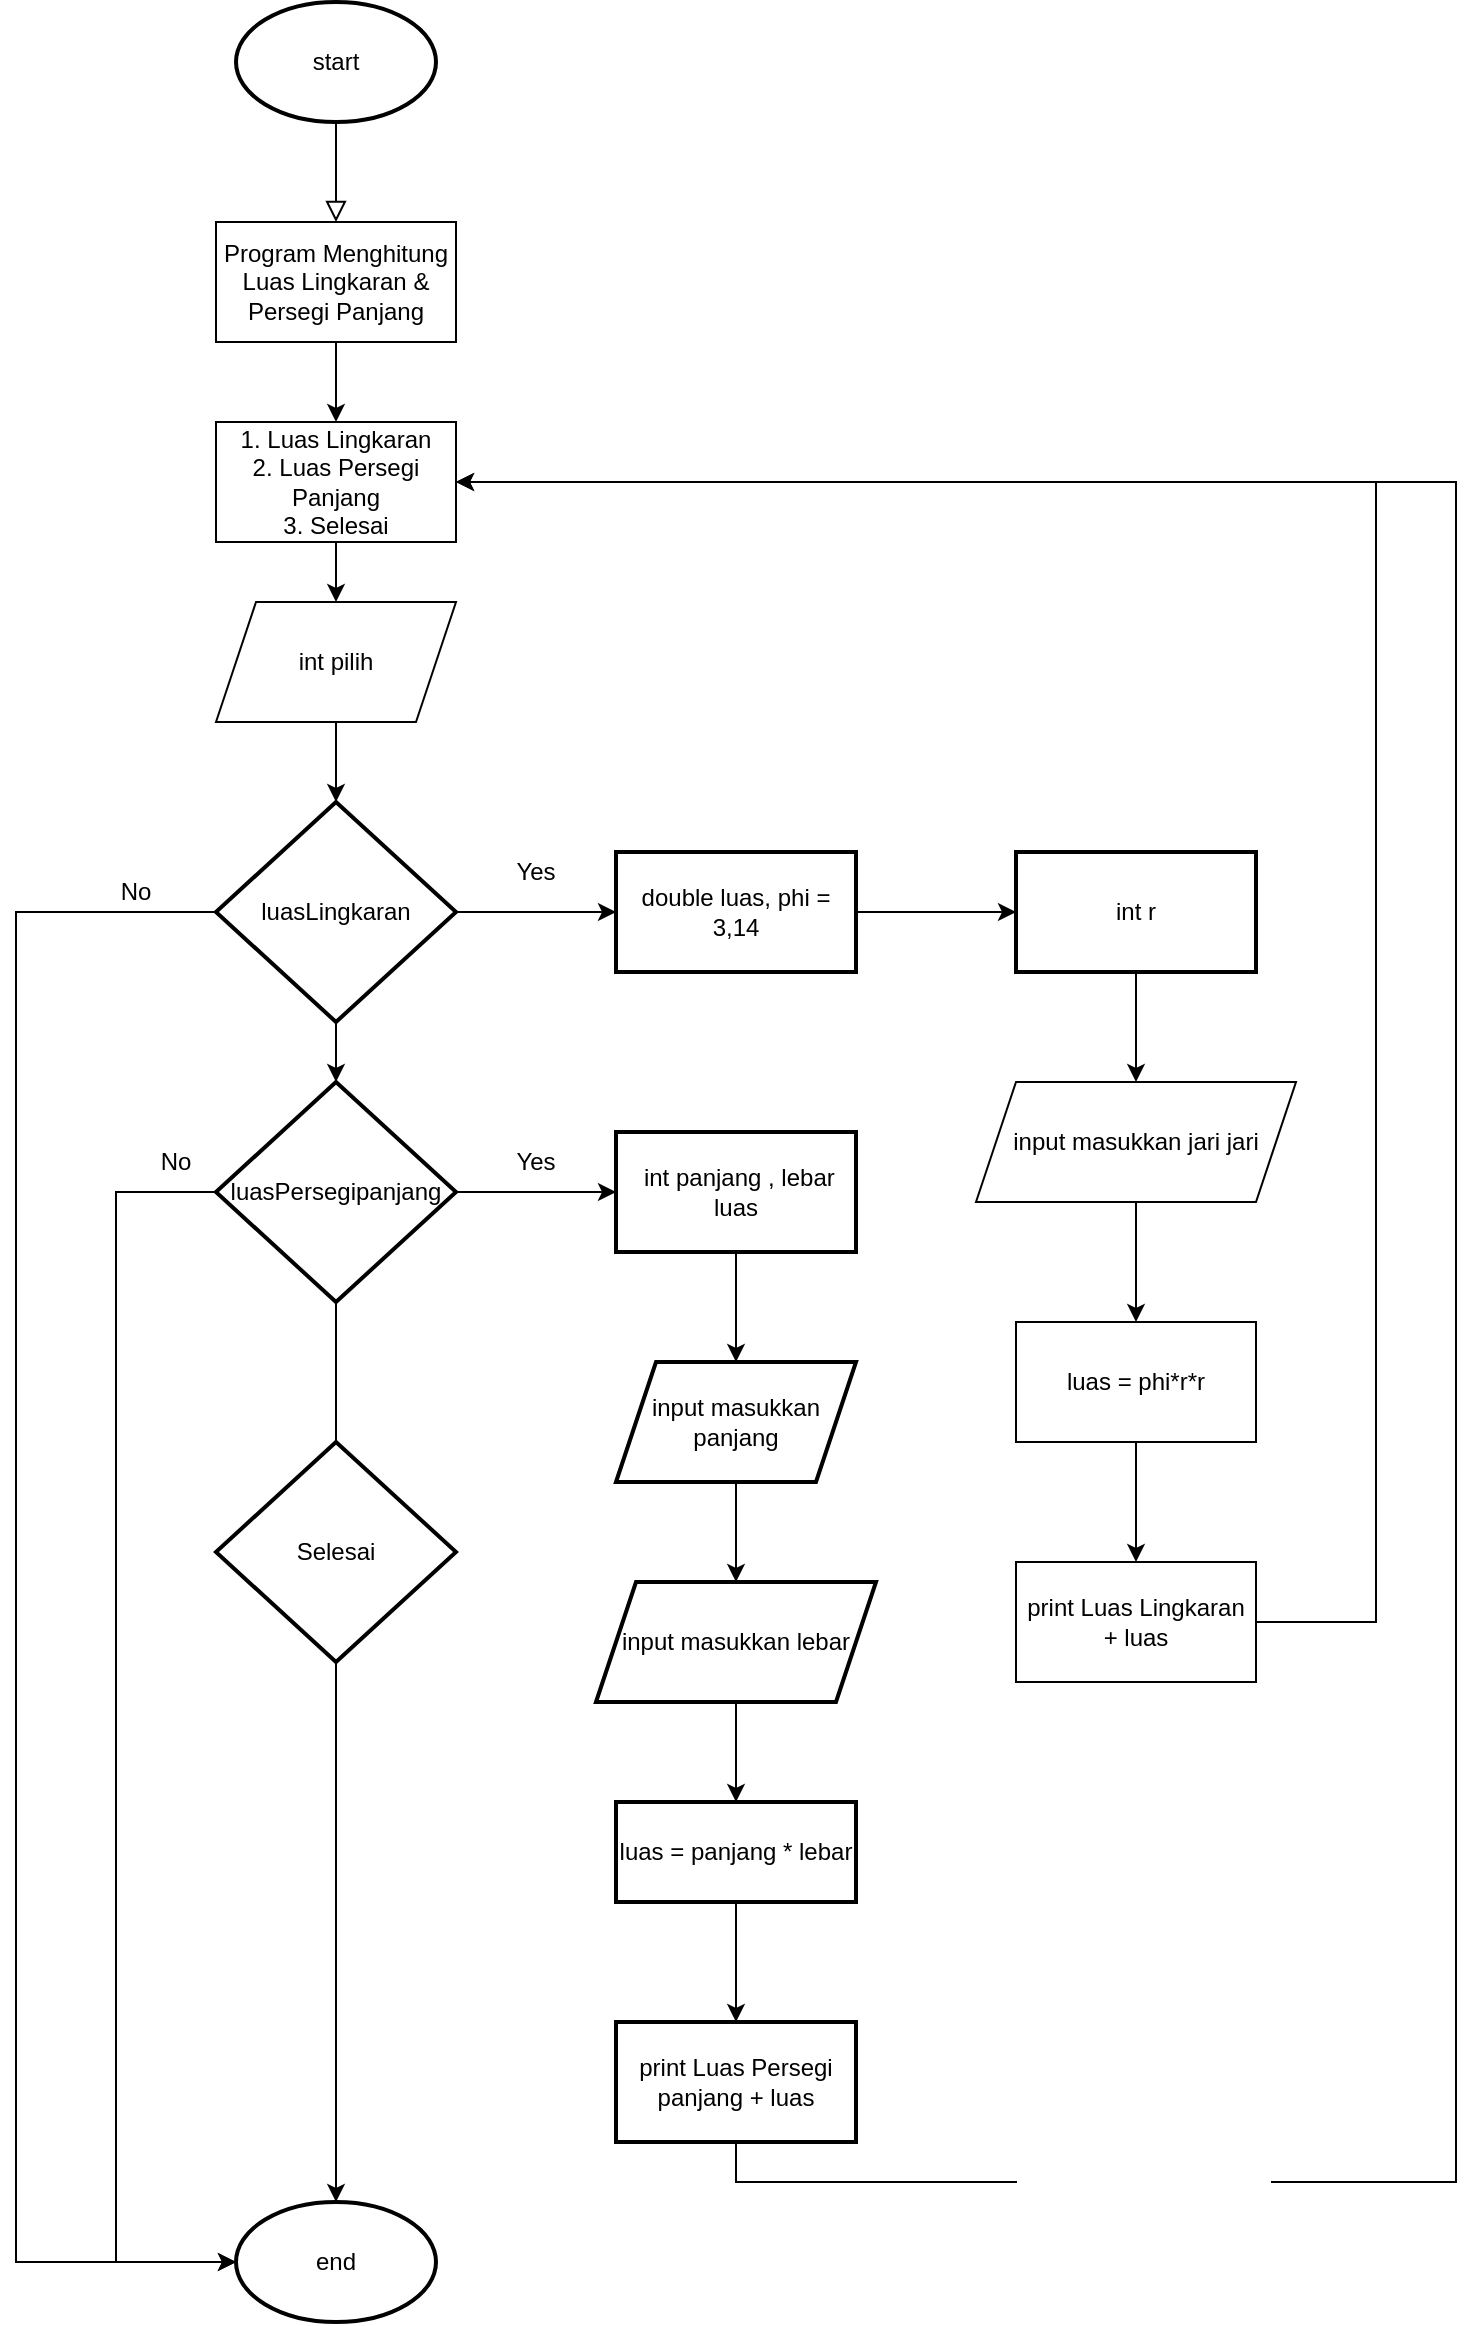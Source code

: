 <mxfile version="20.7.4" type="github">
  <diagram id="C5RBs43oDa-KdzZeNtuy" name="Page-1">
    <mxGraphModel dx="1050" dy="581" grid="1" gridSize="10" guides="1" tooltips="1" connect="1" arrows="1" fold="1" page="1" pageScale="1" pageWidth="827" pageHeight="1169" math="0" shadow="0">
      <root>
        <mxCell id="WIyWlLk6GJQsqaUBKTNV-0" />
        <mxCell id="WIyWlLk6GJQsqaUBKTNV-1" parent="WIyWlLk6GJQsqaUBKTNV-0" />
        <mxCell id="WIyWlLk6GJQsqaUBKTNV-2" value="" style="rounded=0;html=1;jettySize=auto;orthogonalLoop=1;fontSize=11;endArrow=block;endFill=0;endSize=8;strokeWidth=1;shadow=0;labelBackgroundColor=none;edgeStyle=orthogonalEdgeStyle;" parent="WIyWlLk6GJQsqaUBKTNV-1" edge="1">
          <mxGeometry relative="1" as="geometry">
            <mxPoint x="220" y="120" as="sourcePoint" />
            <mxPoint x="220" y="170" as="targetPoint" />
          </mxGeometry>
        </mxCell>
        <mxCell id="Haho5-h-Vpsg39bjOvO1-0" value="start" style="strokeWidth=2;html=1;shape=mxgraph.flowchart.start_1;whiteSpace=wrap;" vertex="1" parent="WIyWlLk6GJQsqaUBKTNV-1">
          <mxGeometry x="170" y="60" width="100" height="60" as="geometry" />
        </mxCell>
        <mxCell id="Haho5-h-Vpsg39bjOvO1-11" style="edgeStyle=orthogonalEdgeStyle;rounded=0;orthogonalLoop=1;jettySize=auto;html=1;exitX=0.5;exitY=1;exitDx=0;exitDy=0;entryX=0.5;entryY=0;entryDx=0;entryDy=0;entryPerimeter=0;" edge="1" parent="WIyWlLk6GJQsqaUBKTNV-1" source="Haho5-h-Vpsg39bjOvO1-2" target="Haho5-h-Vpsg39bjOvO1-10">
          <mxGeometry relative="1" as="geometry" />
        </mxCell>
        <mxCell id="Haho5-h-Vpsg39bjOvO1-2" value="int pilih" style="shape=parallelogram;perimeter=parallelogramPerimeter;whiteSpace=wrap;html=1;fixedSize=1;" vertex="1" parent="WIyWlLk6GJQsqaUBKTNV-1">
          <mxGeometry x="160" y="360" width="120" height="60" as="geometry" />
        </mxCell>
        <mxCell id="Haho5-h-Vpsg39bjOvO1-5" style="edgeStyle=orthogonalEdgeStyle;rounded=0;orthogonalLoop=1;jettySize=auto;html=1;exitX=0.5;exitY=1;exitDx=0;exitDy=0;entryX=0.5;entryY=0;entryDx=0;entryDy=0;" edge="1" parent="WIyWlLk6GJQsqaUBKTNV-1" source="Haho5-h-Vpsg39bjOvO1-3" target="Haho5-h-Vpsg39bjOvO1-4">
          <mxGeometry relative="1" as="geometry" />
        </mxCell>
        <mxCell id="Haho5-h-Vpsg39bjOvO1-3" value="Program Menghitung Luas Lingkaran &amp;amp; Persegi Panjang" style="rounded=0;whiteSpace=wrap;html=1;" vertex="1" parent="WIyWlLk6GJQsqaUBKTNV-1">
          <mxGeometry x="160" y="170" width="120" height="60" as="geometry" />
        </mxCell>
        <mxCell id="Haho5-h-Vpsg39bjOvO1-7" style="edgeStyle=orthogonalEdgeStyle;rounded=0;orthogonalLoop=1;jettySize=auto;html=1;exitX=0.5;exitY=1;exitDx=0;exitDy=0;" edge="1" parent="WIyWlLk6GJQsqaUBKTNV-1" source="Haho5-h-Vpsg39bjOvO1-4">
          <mxGeometry relative="1" as="geometry">
            <mxPoint x="220" y="330" as="targetPoint" />
          </mxGeometry>
        </mxCell>
        <mxCell id="Haho5-h-Vpsg39bjOvO1-9" style="edgeStyle=orthogonalEdgeStyle;rounded=0;orthogonalLoop=1;jettySize=auto;html=1;exitX=0.5;exitY=1;exitDx=0;exitDy=0;entryX=0.5;entryY=0;entryDx=0;entryDy=0;" edge="1" parent="WIyWlLk6GJQsqaUBKTNV-1" source="Haho5-h-Vpsg39bjOvO1-4" target="Haho5-h-Vpsg39bjOvO1-2">
          <mxGeometry relative="1" as="geometry" />
        </mxCell>
        <mxCell id="Haho5-h-Vpsg39bjOvO1-4" value="1. Luas Lingkaran&lt;br&gt;2. Luas Persegi Panjang&lt;br&gt;3. Selesai" style="rounded=0;whiteSpace=wrap;html=1;" vertex="1" parent="WIyWlLk6GJQsqaUBKTNV-1">
          <mxGeometry x="160" y="270" width="120" height="60" as="geometry" />
        </mxCell>
        <mxCell id="Haho5-h-Vpsg39bjOvO1-13" value="" style="edgeStyle=orthogonalEdgeStyle;rounded=0;orthogonalLoop=1;jettySize=auto;html=1;" edge="1" parent="WIyWlLk6GJQsqaUBKTNV-1" source="Haho5-h-Vpsg39bjOvO1-10">
          <mxGeometry relative="1" as="geometry">
            <mxPoint x="220" y="600" as="targetPoint" />
          </mxGeometry>
        </mxCell>
        <mxCell id="Haho5-h-Vpsg39bjOvO1-18" value="" style="edgeStyle=orthogonalEdgeStyle;rounded=0;orthogonalLoop=1;jettySize=auto;html=1;" edge="1" parent="WIyWlLk6GJQsqaUBKTNV-1" source="Haho5-h-Vpsg39bjOvO1-10" target="Haho5-h-Vpsg39bjOvO1-17">
          <mxGeometry relative="1" as="geometry" />
        </mxCell>
        <mxCell id="Haho5-h-Vpsg39bjOvO1-46" style="edgeStyle=orthogonalEdgeStyle;rounded=0;orthogonalLoop=1;jettySize=auto;html=1;entryX=0;entryY=0.5;entryDx=0;entryDy=0;entryPerimeter=0;" edge="1" parent="WIyWlLk6GJQsqaUBKTNV-1" source="Haho5-h-Vpsg39bjOvO1-10" target="Haho5-h-Vpsg39bjOvO1-42">
          <mxGeometry x="0.028" y="-11" relative="1" as="geometry">
            <Array as="points">
              <mxPoint x="60" y="515" />
              <mxPoint x="60" y="1190" />
            </Array>
            <mxPoint x="1" y="-5" as="offset" />
          </mxGeometry>
        </mxCell>
        <mxCell id="Haho5-h-Vpsg39bjOvO1-10" value="luasLingkaran" style="strokeWidth=2;html=1;shape=mxgraph.flowchart.decision;whiteSpace=wrap;" vertex="1" parent="WIyWlLk6GJQsqaUBKTNV-1">
          <mxGeometry x="160" y="460" width="120" height="110" as="geometry" />
        </mxCell>
        <mxCell id="Haho5-h-Vpsg39bjOvO1-30" value="" style="edgeStyle=orthogonalEdgeStyle;rounded=0;orthogonalLoop=1;jettySize=auto;html=1;" edge="1" parent="WIyWlLk6GJQsqaUBKTNV-1" source="Haho5-h-Vpsg39bjOvO1-14" target="Haho5-h-Vpsg39bjOvO1-29">
          <mxGeometry relative="1" as="geometry" />
        </mxCell>
        <mxCell id="Haho5-h-Vpsg39bjOvO1-41" style="edgeStyle=orthogonalEdgeStyle;rounded=0;orthogonalLoop=1;jettySize=auto;html=1;" edge="1" parent="WIyWlLk6GJQsqaUBKTNV-1" source="Haho5-h-Vpsg39bjOvO1-14">
          <mxGeometry relative="1" as="geometry">
            <mxPoint x="220" y="1160" as="targetPoint" />
            <Array as="points">
              <mxPoint x="220" y="860" />
              <mxPoint x="220" y="860" />
            </Array>
          </mxGeometry>
        </mxCell>
        <mxCell id="Haho5-h-Vpsg39bjOvO1-48" style="edgeStyle=orthogonalEdgeStyle;rounded=0;orthogonalLoop=1;jettySize=auto;html=1;exitX=0;exitY=0.5;exitDx=0;exitDy=0;exitPerimeter=0;entryX=0;entryY=0.5;entryDx=0;entryDy=0;entryPerimeter=0;" edge="1" parent="WIyWlLk6GJQsqaUBKTNV-1" source="Haho5-h-Vpsg39bjOvO1-14" target="Haho5-h-Vpsg39bjOvO1-42">
          <mxGeometry relative="1" as="geometry">
            <mxPoint x="110" y="1190" as="targetPoint" />
            <Array as="points">
              <mxPoint x="110" y="655" />
              <mxPoint x="110" y="1190" />
            </Array>
          </mxGeometry>
        </mxCell>
        <mxCell id="Haho5-h-Vpsg39bjOvO1-14" value="luasPersegipanjang" style="strokeWidth=2;html=1;shape=mxgraph.flowchart.decision;whiteSpace=wrap;" vertex="1" parent="WIyWlLk6GJQsqaUBKTNV-1">
          <mxGeometry x="160" y="600" width="120" height="110" as="geometry" />
        </mxCell>
        <mxCell id="Haho5-h-Vpsg39bjOvO1-20" value="" style="edgeStyle=orthogonalEdgeStyle;rounded=0;orthogonalLoop=1;jettySize=auto;html=1;" edge="1" parent="WIyWlLk6GJQsqaUBKTNV-1" source="Haho5-h-Vpsg39bjOvO1-17" target="Haho5-h-Vpsg39bjOvO1-19">
          <mxGeometry relative="1" as="geometry" />
        </mxCell>
        <mxCell id="Haho5-h-Vpsg39bjOvO1-17" value="double luas, phi = 3,14" style="whiteSpace=wrap;html=1;strokeWidth=2;" vertex="1" parent="WIyWlLk6GJQsqaUBKTNV-1">
          <mxGeometry x="360" y="485" width="120" height="60" as="geometry" />
        </mxCell>
        <mxCell id="Haho5-h-Vpsg39bjOvO1-24" style="edgeStyle=orthogonalEdgeStyle;rounded=0;orthogonalLoop=1;jettySize=auto;html=1;exitX=0.5;exitY=1;exitDx=0;exitDy=0;entryX=0.5;entryY=0;entryDx=0;entryDy=0;" edge="1" parent="WIyWlLk6GJQsqaUBKTNV-1" source="Haho5-h-Vpsg39bjOvO1-19" target="Haho5-h-Vpsg39bjOvO1-23">
          <mxGeometry relative="1" as="geometry" />
        </mxCell>
        <mxCell id="Haho5-h-Vpsg39bjOvO1-19" value="int r" style="whiteSpace=wrap;html=1;strokeWidth=2;" vertex="1" parent="WIyWlLk6GJQsqaUBKTNV-1">
          <mxGeometry x="560" y="485" width="120" height="60" as="geometry" />
        </mxCell>
        <mxCell id="Haho5-h-Vpsg39bjOvO1-26" value="" style="edgeStyle=orthogonalEdgeStyle;rounded=0;orthogonalLoop=1;jettySize=auto;html=1;" edge="1" parent="WIyWlLk6GJQsqaUBKTNV-1" source="Haho5-h-Vpsg39bjOvO1-23" target="Haho5-h-Vpsg39bjOvO1-25">
          <mxGeometry relative="1" as="geometry" />
        </mxCell>
        <mxCell id="Haho5-h-Vpsg39bjOvO1-23" value="input masukkan jari jari" style="shape=parallelogram;perimeter=parallelogramPerimeter;whiteSpace=wrap;html=1;fixedSize=1;" vertex="1" parent="WIyWlLk6GJQsqaUBKTNV-1">
          <mxGeometry x="540" y="600" width="160" height="60" as="geometry" />
        </mxCell>
        <mxCell id="Haho5-h-Vpsg39bjOvO1-28" value="" style="edgeStyle=orthogonalEdgeStyle;rounded=0;orthogonalLoop=1;jettySize=auto;html=1;" edge="1" parent="WIyWlLk6GJQsqaUBKTNV-1" source="Haho5-h-Vpsg39bjOvO1-25" target="Haho5-h-Vpsg39bjOvO1-27">
          <mxGeometry relative="1" as="geometry" />
        </mxCell>
        <mxCell id="Haho5-h-Vpsg39bjOvO1-25" value="luas = phi*r*r" style="whiteSpace=wrap;html=1;" vertex="1" parent="WIyWlLk6GJQsqaUBKTNV-1">
          <mxGeometry x="560" y="720" width="120" height="60" as="geometry" />
        </mxCell>
        <mxCell id="Haho5-h-Vpsg39bjOvO1-55" style="edgeStyle=orthogonalEdgeStyle;rounded=0;orthogonalLoop=1;jettySize=auto;html=1;exitX=1;exitY=0.5;exitDx=0;exitDy=0;entryX=1;entryY=0.5;entryDx=0;entryDy=0;" edge="1" parent="WIyWlLk6GJQsqaUBKTNV-1" source="Haho5-h-Vpsg39bjOvO1-27" target="Haho5-h-Vpsg39bjOvO1-4">
          <mxGeometry relative="1" as="geometry">
            <Array as="points">
              <mxPoint x="740" y="870" />
              <mxPoint x="740" y="300" />
            </Array>
          </mxGeometry>
        </mxCell>
        <mxCell id="Haho5-h-Vpsg39bjOvO1-27" value="print Luas Lingkaran + luas" style="whiteSpace=wrap;html=1;" vertex="1" parent="WIyWlLk6GJQsqaUBKTNV-1">
          <mxGeometry x="560" y="840" width="120" height="60" as="geometry" />
        </mxCell>
        <mxCell id="Haho5-h-Vpsg39bjOvO1-33" value="" style="edgeStyle=orthogonalEdgeStyle;rounded=0;orthogonalLoop=1;jettySize=auto;html=1;" edge="1" parent="WIyWlLk6GJQsqaUBKTNV-1" source="Haho5-h-Vpsg39bjOvO1-29" target="Haho5-h-Vpsg39bjOvO1-32">
          <mxGeometry relative="1" as="geometry" />
        </mxCell>
        <mxCell id="Haho5-h-Vpsg39bjOvO1-29" value="&amp;nbsp;int panjang , lebar luas" style="whiteSpace=wrap;html=1;strokeWidth=2;" vertex="1" parent="WIyWlLk6GJQsqaUBKTNV-1">
          <mxGeometry x="360" y="625" width="120" height="60" as="geometry" />
        </mxCell>
        <mxCell id="Haho5-h-Vpsg39bjOvO1-35" value="" style="edgeStyle=orthogonalEdgeStyle;rounded=0;orthogonalLoop=1;jettySize=auto;html=1;" edge="1" parent="WIyWlLk6GJQsqaUBKTNV-1" source="Haho5-h-Vpsg39bjOvO1-32" target="Haho5-h-Vpsg39bjOvO1-34">
          <mxGeometry relative="1" as="geometry" />
        </mxCell>
        <mxCell id="Haho5-h-Vpsg39bjOvO1-32" value="input masukkan panjang" style="shape=parallelogram;perimeter=parallelogramPerimeter;whiteSpace=wrap;html=1;fixedSize=1;strokeWidth=2;" vertex="1" parent="WIyWlLk6GJQsqaUBKTNV-1">
          <mxGeometry x="360" y="740" width="120" height="60" as="geometry" />
        </mxCell>
        <mxCell id="Haho5-h-Vpsg39bjOvO1-37" value="" style="edgeStyle=orthogonalEdgeStyle;rounded=0;orthogonalLoop=1;jettySize=auto;html=1;" edge="1" parent="WIyWlLk6GJQsqaUBKTNV-1" source="Haho5-h-Vpsg39bjOvO1-34" target="Haho5-h-Vpsg39bjOvO1-36">
          <mxGeometry relative="1" as="geometry" />
        </mxCell>
        <mxCell id="Haho5-h-Vpsg39bjOvO1-34" value="input masukkan lebar" style="shape=parallelogram;perimeter=parallelogramPerimeter;whiteSpace=wrap;html=1;fixedSize=1;strokeWidth=2;" vertex="1" parent="WIyWlLk6GJQsqaUBKTNV-1">
          <mxGeometry x="350" y="850" width="140" height="60" as="geometry" />
        </mxCell>
        <mxCell id="Haho5-h-Vpsg39bjOvO1-39" value="" style="edgeStyle=orthogonalEdgeStyle;rounded=0;orthogonalLoop=1;jettySize=auto;html=1;" edge="1" parent="WIyWlLk6GJQsqaUBKTNV-1" source="Haho5-h-Vpsg39bjOvO1-36" target="Haho5-h-Vpsg39bjOvO1-38">
          <mxGeometry relative="1" as="geometry" />
        </mxCell>
        <mxCell id="Haho5-h-Vpsg39bjOvO1-36" value="luas = panjang * lebar" style="whiteSpace=wrap;html=1;strokeWidth=2;" vertex="1" parent="WIyWlLk6GJQsqaUBKTNV-1">
          <mxGeometry x="360" y="960" width="120" height="50" as="geometry" />
        </mxCell>
        <mxCell id="Haho5-h-Vpsg39bjOvO1-52" style="edgeStyle=orthogonalEdgeStyle;rounded=0;orthogonalLoop=1;jettySize=auto;html=1;exitX=0.5;exitY=1;exitDx=0;exitDy=0;entryX=1;entryY=0.5;entryDx=0;entryDy=0;" edge="1" parent="WIyWlLk6GJQsqaUBKTNV-1" source="Haho5-h-Vpsg39bjOvO1-38" target="Haho5-h-Vpsg39bjOvO1-4">
          <mxGeometry relative="1" as="geometry">
            <mxPoint x="280" y="300" as="targetPoint" />
            <Array as="points">
              <mxPoint x="420" y="1150" />
              <mxPoint x="780" y="1150" />
              <mxPoint x="780" y="300" />
            </Array>
          </mxGeometry>
        </mxCell>
        <mxCell id="Haho5-h-Vpsg39bjOvO1-38" value="print Luas Persegi panjang + luas" style="whiteSpace=wrap;html=1;strokeWidth=2;" vertex="1" parent="WIyWlLk6GJQsqaUBKTNV-1">
          <mxGeometry x="360" y="1070" width="120" height="60" as="geometry" />
        </mxCell>
        <mxCell id="Haho5-h-Vpsg39bjOvO1-42" value="end" style="strokeWidth=2;html=1;shape=mxgraph.flowchart.start_1;whiteSpace=wrap;" vertex="1" parent="WIyWlLk6GJQsqaUBKTNV-1">
          <mxGeometry x="170" y="1160" width="100" height="60" as="geometry" />
        </mxCell>
        <mxCell id="Haho5-h-Vpsg39bjOvO1-43" value="Yes" style="text;html=1;strokeColor=none;fillColor=none;align=center;verticalAlign=middle;whiteSpace=wrap;rounded=0;" vertex="1" parent="WIyWlLk6GJQsqaUBKTNV-1">
          <mxGeometry x="290" y="480" width="60" height="30" as="geometry" />
        </mxCell>
        <mxCell id="Haho5-h-Vpsg39bjOvO1-45" value="Yes" style="text;html=1;strokeColor=none;fillColor=none;align=center;verticalAlign=middle;whiteSpace=wrap;rounded=0;" vertex="1" parent="WIyWlLk6GJQsqaUBKTNV-1">
          <mxGeometry x="290" y="625" width="60" height="30" as="geometry" />
        </mxCell>
        <mxCell id="Haho5-h-Vpsg39bjOvO1-49" value="No" style="text;html=1;strokeColor=none;fillColor=none;align=center;verticalAlign=middle;whiteSpace=wrap;rounded=0;" vertex="1" parent="WIyWlLk6GJQsqaUBKTNV-1">
          <mxGeometry x="110" y="625" width="60" height="30" as="geometry" />
        </mxCell>
        <mxCell id="Haho5-h-Vpsg39bjOvO1-50" value="No" style="text;html=1;strokeColor=none;fillColor=none;align=center;verticalAlign=middle;whiteSpace=wrap;rounded=0;" vertex="1" parent="WIyWlLk6GJQsqaUBKTNV-1">
          <mxGeometry x="90" y="490" width="60" height="30" as="geometry" />
        </mxCell>
        <mxCell id="Haho5-h-Vpsg39bjOvO1-57" value="Selesai" style="strokeWidth=2;html=1;shape=mxgraph.flowchart.decision;whiteSpace=wrap;" vertex="1" parent="WIyWlLk6GJQsqaUBKTNV-1">
          <mxGeometry x="160" y="780" width="120" height="110" as="geometry" />
        </mxCell>
      </root>
    </mxGraphModel>
  </diagram>
</mxfile>
